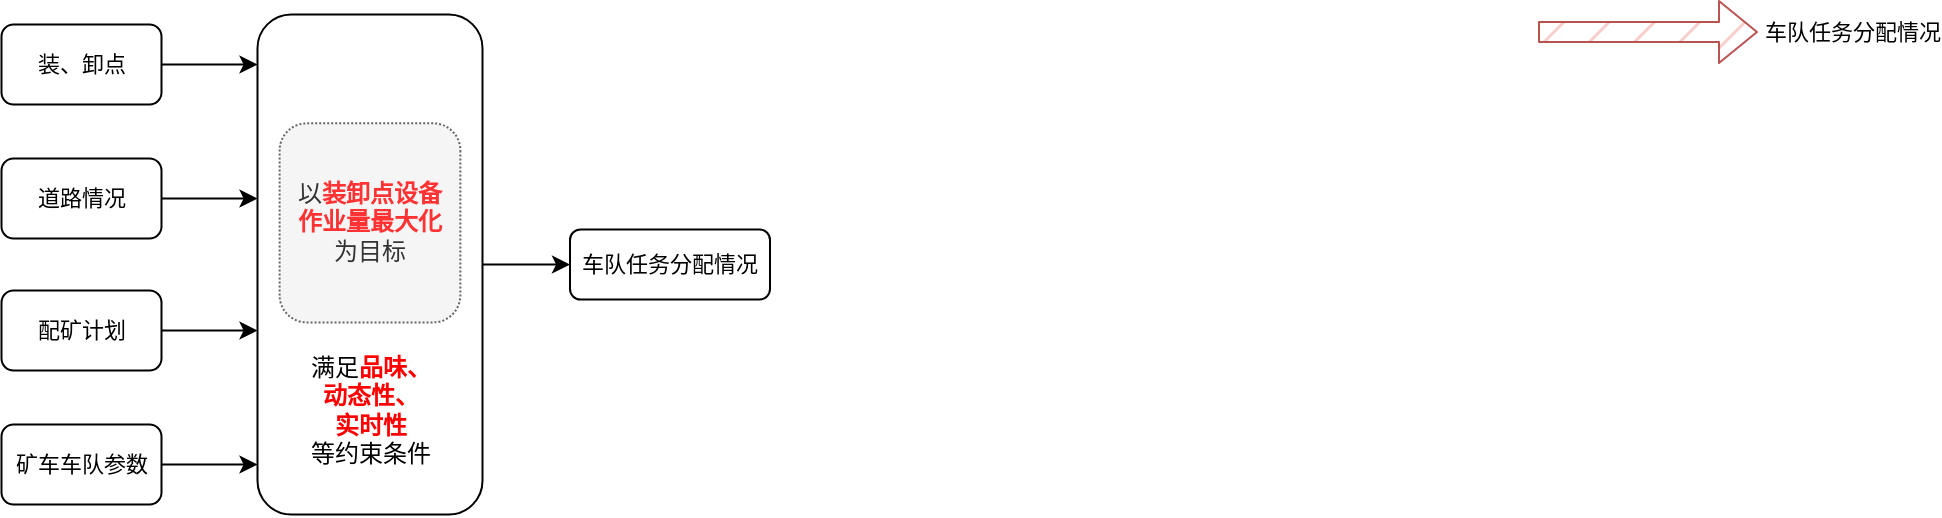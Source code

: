 <mxfile version="24.6.1" type="github">
  <diagram name="第 1 页" id="qrbL29LjwJQfhf73JiEF">
    <mxGraphModel dx="835" dy="446" grid="1" gridSize="10" guides="1" tooltips="1" connect="1" arrows="1" fold="1" page="1" pageScale="1" pageWidth="827" pageHeight="1169" math="0" shadow="0">
      <root>
        <mxCell id="0" />
        <mxCell id="1" parent="0" />
        <mxCell id="K4IKNhPpjtCrkjzsa8T3-32" style="edgeStyle=orthogonalEdgeStyle;rounded=0;orthogonalLoop=1;jettySize=auto;html=1;shadow=0;textShadow=0;" edge="1" parent="1" source="K4IKNhPpjtCrkjzsa8T3-9" target="K4IKNhPpjtCrkjzsa8T3-24">
          <mxGeometry relative="1" as="geometry" />
        </mxCell>
        <mxCell id="K4IKNhPpjtCrkjzsa8T3-9" value="" style="rounded=1;whiteSpace=wrap;html=1;rotation=90;glass=0;shadow=0;textShadow=0;fillStyle=auto;" vertex="1" parent="1">
          <mxGeometry x="245" y="240" width="250" height="112.5" as="geometry" />
        </mxCell>
        <mxCell id="K4IKNhPpjtCrkjzsa8T3-10" value="以&lt;b&gt;&lt;font color=&quot;#ff3333&quot;&gt;装卸点设备作业量最大化&lt;/font&gt;&lt;/b&gt;为目标" style="rounded=1;whiteSpace=wrap;html=1;rotation=90;dashed=1;align=center;verticalAlign=middle;horizontal=0;labelBorderColor=none;labelBackgroundColor=none;textShadow=0;spacingLeft=5;spacingRight=5;shadow=0;dashPattern=1 1;fillColor=#f5f5f5;strokeColor=#666666;fontColor=#333333;" vertex="1" parent="1">
          <mxGeometry x="320.23" y="230.24" width="99.53" height="90.39" as="geometry" />
        </mxCell>
        <mxCell id="K4IKNhPpjtCrkjzsa8T3-17" value="满足&lt;b&gt;&lt;font color=&quot;#ff0000&quot;&gt;品味、&lt;/font&gt;&lt;/b&gt;&lt;div&gt;&lt;b&gt;&lt;font color=&quot;#ff0000&quot;&gt;动态性、&lt;/font&gt;&lt;/b&gt;&lt;/div&gt;&lt;div&gt;&lt;b&gt;&lt;font color=&quot;#ff0000&quot;&gt;实时性&lt;/font&gt;&lt;/b&gt;&lt;/div&gt;&lt;div&gt;等约束条件&lt;/div&gt;" style="text;align=center;verticalAlign=middle;resizable=0;points=[];autosize=1;html=1;shadow=0;textShadow=0;" vertex="1" parent="1">
          <mxGeometry x="330" y="333.75" width="80" height="70" as="geometry" />
        </mxCell>
        <mxCell id="K4IKNhPpjtCrkjzsa8T3-31" style="edgeStyle=orthogonalEdgeStyle;rounded=0;orthogonalLoop=1;jettySize=auto;html=1;shadow=0;textShadow=0;" edge="1" parent="1" source="K4IKNhPpjtCrkjzsa8T3-18">
          <mxGeometry relative="1" as="geometry">
            <mxPoint x="313.75" y="196.25" as="targetPoint" />
          </mxGeometry>
        </mxCell>
        <mxCell id="K4IKNhPpjtCrkjzsa8T3-18" value="&lt;span style=&quot;font-size: 11px; text-wrap: nowrap;&quot;&gt;装、卸点&lt;/span&gt;" style="rounded=1;whiteSpace=wrap;html=1;labelBackgroundColor=none;labelBorderColor=none;textShadow=0;shadow=0;" vertex="1" parent="1">
          <mxGeometry x="185.75" y="176.25" width="80" height="40" as="geometry" />
        </mxCell>
        <mxCell id="K4IKNhPpjtCrkjzsa8T3-28" style="edgeStyle=orthogonalEdgeStyle;rounded=0;orthogonalLoop=1;jettySize=auto;html=1;shadow=0;textShadow=0;" edge="1" parent="1" source="K4IKNhPpjtCrkjzsa8T3-19">
          <mxGeometry relative="1" as="geometry">
            <mxPoint x="313.75" y="263.25" as="targetPoint" />
          </mxGeometry>
        </mxCell>
        <mxCell id="K4IKNhPpjtCrkjzsa8T3-19" value="&lt;span style=&quot;font-size: 11px; text-wrap: nowrap;&quot;&gt;道路情况&lt;/span&gt;" style="rounded=1;whiteSpace=wrap;html=1;labelBackgroundColor=none;labelBorderColor=none;textShadow=0;shadow=0;" vertex="1" parent="1">
          <mxGeometry x="185.75" y="243.25" width="80" height="40" as="geometry" />
        </mxCell>
        <mxCell id="K4IKNhPpjtCrkjzsa8T3-29" style="edgeStyle=orthogonalEdgeStyle;rounded=0;orthogonalLoop=1;jettySize=auto;html=1;shadow=0;textShadow=0;" edge="1" parent="1" source="K4IKNhPpjtCrkjzsa8T3-20">
          <mxGeometry relative="1" as="geometry">
            <mxPoint x="313.75" y="329.25" as="targetPoint" />
          </mxGeometry>
        </mxCell>
        <mxCell id="K4IKNhPpjtCrkjzsa8T3-20" value="&lt;span style=&quot;font-size: 11px; text-wrap: nowrap;&quot;&gt;配矿计划&lt;/span&gt;" style="rounded=1;whiteSpace=wrap;html=1;labelBackgroundColor=none;labelBorderColor=none;textShadow=0;shadow=0;" vertex="1" parent="1">
          <mxGeometry x="185.75" y="309.25" width="80" height="40" as="geometry" />
        </mxCell>
        <mxCell id="K4IKNhPpjtCrkjzsa8T3-30" style="edgeStyle=orthogonalEdgeStyle;rounded=0;orthogonalLoop=1;jettySize=auto;html=1;shadow=0;textShadow=0;" edge="1" parent="1" source="K4IKNhPpjtCrkjzsa8T3-21">
          <mxGeometry relative="1" as="geometry">
            <mxPoint x="313.75" y="396.25" as="targetPoint" />
          </mxGeometry>
        </mxCell>
        <mxCell id="K4IKNhPpjtCrkjzsa8T3-21" value="&lt;span style=&quot;font-size: 11px; text-wrap: nowrap;&quot;&gt;矿车车队参数&lt;/span&gt;" style="rounded=1;whiteSpace=wrap;html=1;labelBackgroundColor=none;labelBorderColor=none;textShadow=0;shadow=0;" vertex="1" parent="1">
          <mxGeometry x="185.75" y="376.25" width="80" height="40" as="geometry" />
        </mxCell>
        <mxCell id="K4IKNhPpjtCrkjzsa8T3-22" value="" style="shape=flexArrow;endArrow=classic;html=1;rounded=1;fillColor=#f8cecc;strokeColor=#b85450;fillStyle=hatch;shadow=0;flowAnimation=0;" edge="1" parent="1">
          <mxGeometry width="50" height="50" relative="1" as="geometry">
            <mxPoint x="954" y="180" as="sourcePoint" />
            <mxPoint x="1064" y="180" as="targetPoint" />
          </mxGeometry>
        </mxCell>
        <mxCell id="K4IKNhPpjtCrkjzsa8T3-23" value="车队任务分配情况" style="edgeLabel;html=1;align=center;verticalAlign=middle;resizable=0;points=[];" vertex="1" connectable="0" parent="K4IKNhPpjtCrkjzsa8T3-22">
          <mxGeometry x="0.136" y="4" relative="1" as="geometry">
            <mxPoint x="94" y="4" as="offset" />
          </mxGeometry>
        </mxCell>
        <mxCell id="K4IKNhPpjtCrkjzsa8T3-24" value="&lt;span style=&quot;font-size: 11px; text-wrap: nowrap;&quot;&gt;车队任务分配情况&lt;/span&gt;" style="rounded=1;whiteSpace=wrap;html=1;labelBackgroundColor=none;labelBorderColor=none;textShadow=0;shadow=0;" vertex="1" parent="1">
          <mxGeometry x="470" y="278.75" width="100" height="35" as="geometry" />
        </mxCell>
      </root>
    </mxGraphModel>
  </diagram>
</mxfile>
